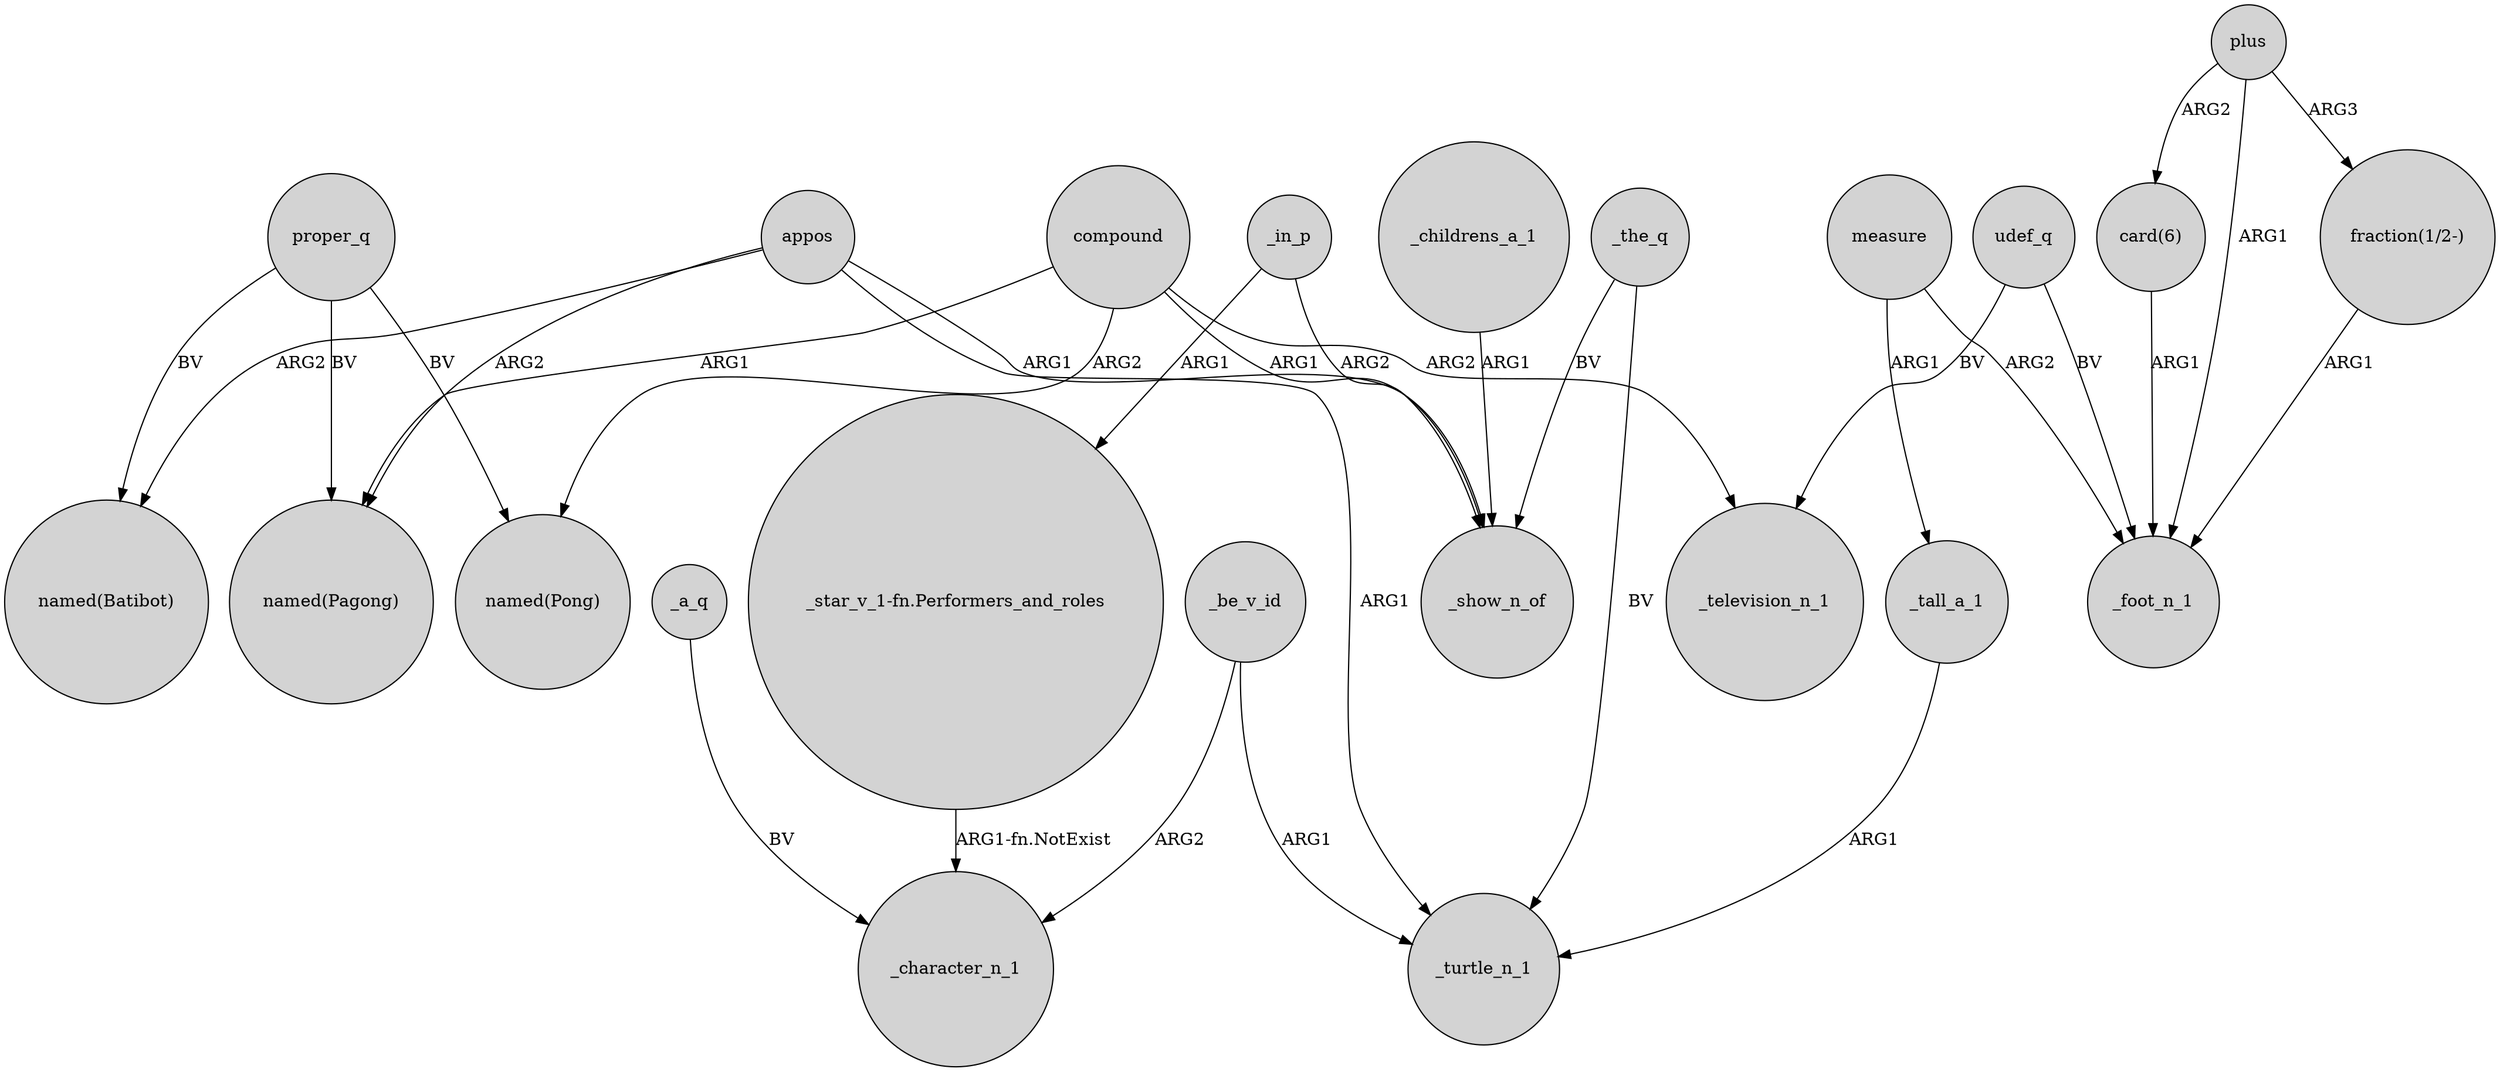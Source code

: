 digraph {
	node [shape=circle style=filled]
	compound -> "named(Pong)" [label=ARG2]
	measure -> _foot_n_1 [label=ARG2]
	udef_q -> _television_n_1 [label=BV]
	"card(6)" -> _foot_n_1 [label=ARG1]
	plus -> "fraction(1/2-)" [label=ARG3]
	appos -> "named(Batibot)" [label=ARG2]
	_childrens_a_1 -> _show_n_of [label=ARG1]
	measure -> _tall_a_1 [label=ARG1]
	"fraction(1/2-)" -> _foot_n_1 [label=ARG1]
	_in_p -> _show_n_of [label=ARG2]
	_in_p -> "_star_v_1-fn.Performers_and_roles" [label=ARG1]
	udef_q -> _foot_n_1 [label=BV]
	plus -> "card(6)" [label=ARG2]
	compound -> _show_n_of [label=ARG1]
	appos -> _turtle_n_1 [label=ARG1]
	_be_v_id -> _character_n_1 [label=ARG2]
	_the_q -> _turtle_n_1 [label=BV]
	plus -> _foot_n_1 [label=ARG1]
	proper_q -> "named(Pagong)" [label=BV]
	_be_v_id -> _turtle_n_1 [label=ARG1]
	_the_q -> _show_n_of [label=BV]
	proper_q -> "named(Batibot)" [label=BV]
	_tall_a_1 -> _turtle_n_1 [label=ARG1]
	appos -> "named(Pagong)" [label=ARG2]
	_a_q -> _character_n_1 [label=BV]
	compound -> "named(Pagong)" [label=ARG1]
	"_star_v_1-fn.Performers_and_roles" -> _character_n_1 [label="ARG1-fn.NotExist"]
	proper_q -> "named(Pong)" [label=BV]
	compound -> _television_n_1 [label=ARG2]
	appos -> _show_n_of [label=ARG1]
}
